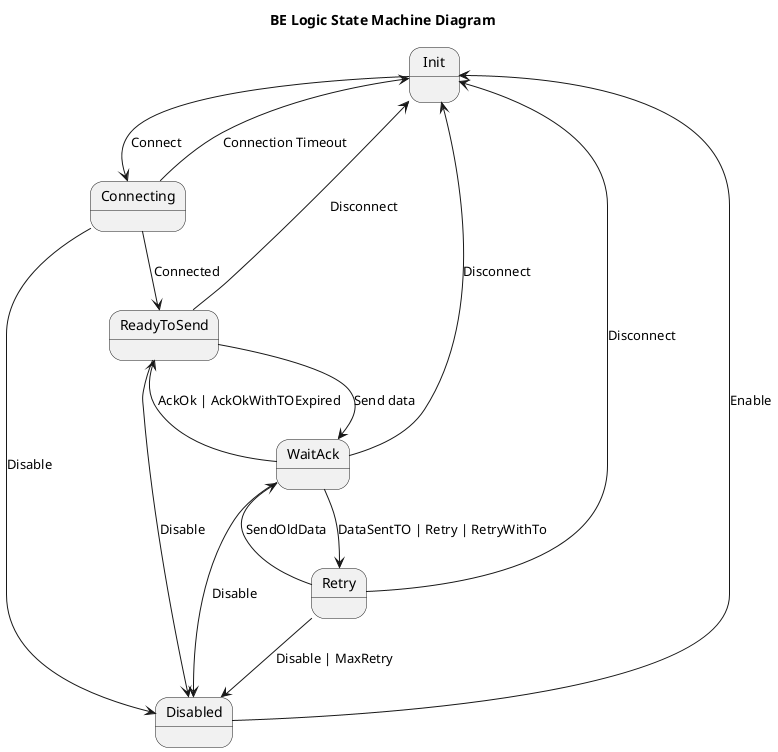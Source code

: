 @startuml
title BE Logic State Machine Diagram
Init:
Init --> Connecting : Connect

Connecting --> Init: Connection Timeout
Connecting --> ReadyToSend : Connected
Connecting --> Disabled : Disable


ReadyToSend --> Init : Disconnect
ReadyToSend --> WaitAck : Send data
ReadyToSend --> Disabled : Disable


WaitAck --> Init : Disconnect
WaitAck --> ReadyToSend : AckOk | AckOkWithTOExpired
WaitAck --> Retry : DataSentTO | Retry | RetryWithTo
WaitAck --> Disabled : Disable

Retry --> Init : Disconnect
Retry --> WaitAck : SendOldData
Retry --> Disabled : Disable | MaxRetry

Disabled --> Init : Enable

@enduml